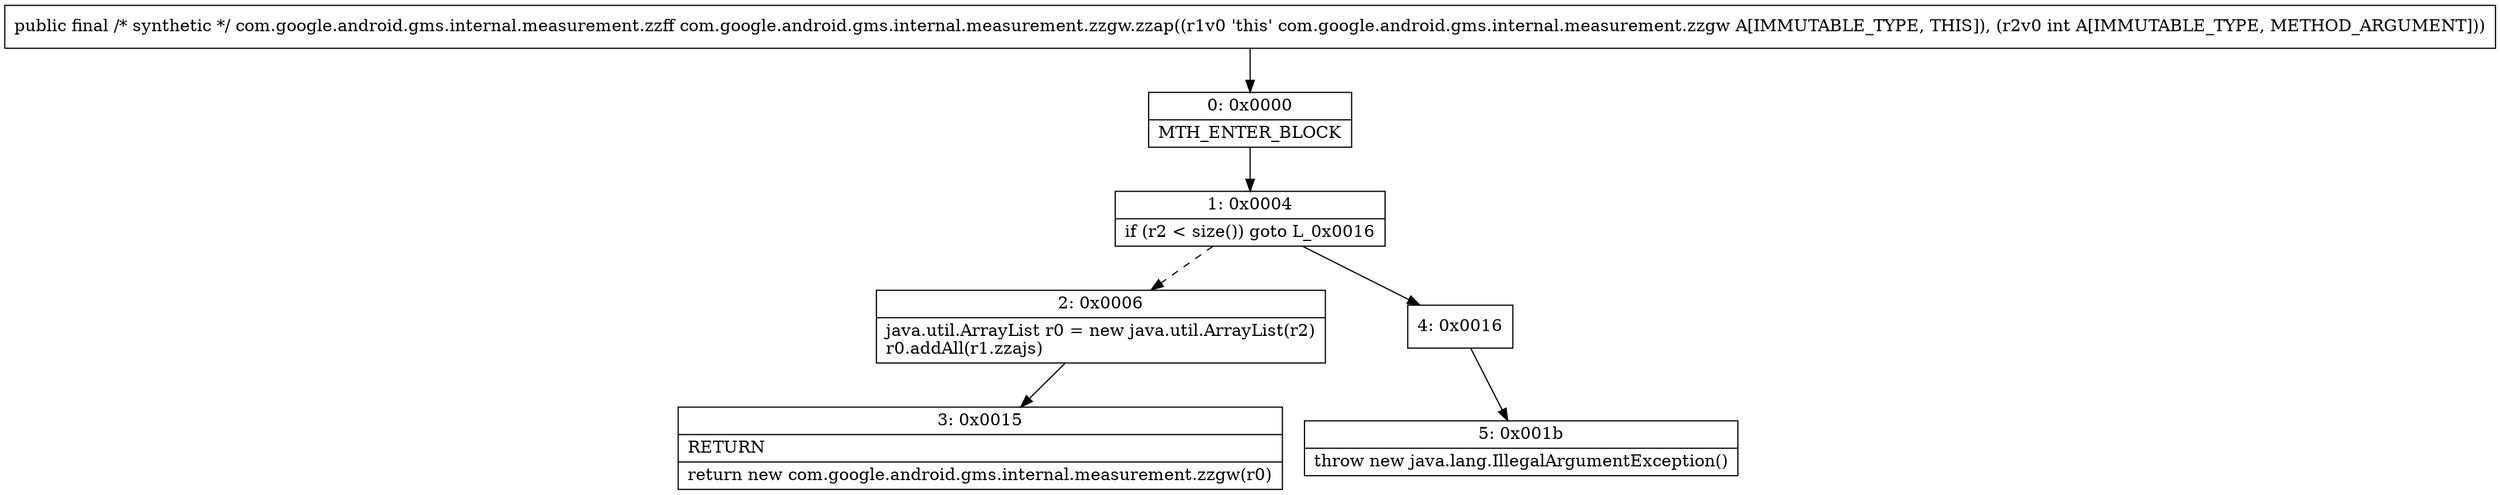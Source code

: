 digraph "CFG forcom.google.android.gms.internal.measurement.zzgw.zzap(I)Lcom\/google\/android\/gms\/internal\/measurement\/zzff;" {
Node_0 [shape=record,label="{0\:\ 0x0000|MTH_ENTER_BLOCK\l}"];
Node_1 [shape=record,label="{1\:\ 0x0004|if (r2 \< size()) goto L_0x0016\l}"];
Node_2 [shape=record,label="{2\:\ 0x0006|java.util.ArrayList r0 = new java.util.ArrayList(r2)\lr0.addAll(r1.zzajs)\l}"];
Node_3 [shape=record,label="{3\:\ 0x0015|RETURN\l|return new com.google.android.gms.internal.measurement.zzgw(r0)\l}"];
Node_4 [shape=record,label="{4\:\ 0x0016}"];
Node_5 [shape=record,label="{5\:\ 0x001b|throw new java.lang.IllegalArgumentException()\l}"];
MethodNode[shape=record,label="{public final \/* synthetic *\/ com.google.android.gms.internal.measurement.zzff com.google.android.gms.internal.measurement.zzgw.zzap((r1v0 'this' com.google.android.gms.internal.measurement.zzgw A[IMMUTABLE_TYPE, THIS]), (r2v0 int A[IMMUTABLE_TYPE, METHOD_ARGUMENT])) }"];
MethodNode -> Node_0;
Node_0 -> Node_1;
Node_1 -> Node_2[style=dashed];
Node_1 -> Node_4;
Node_2 -> Node_3;
Node_4 -> Node_5;
}

